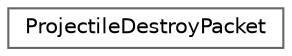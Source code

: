 digraph "Graphical Class Hierarchy"
{
 // LATEX_PDF_SIZE
  bgcolor="transparent";
  edge [fontname=Helvetica,fontsize=10,labelfontname=Helvetica,labelfontsize=10];
  node [fontname=Helvetica,fontsize=10,shape=box,height=0.2,width=0.4];
  rankdir="LR";
  Node0 [id="Node000000",label="ProjectileDestroyPacket",height=0.2,width=0.4,color="grey40", fillcolor="white", style="filled",URL="$struct_projectile_destroy_packet.html",tooltip=" "];
}
